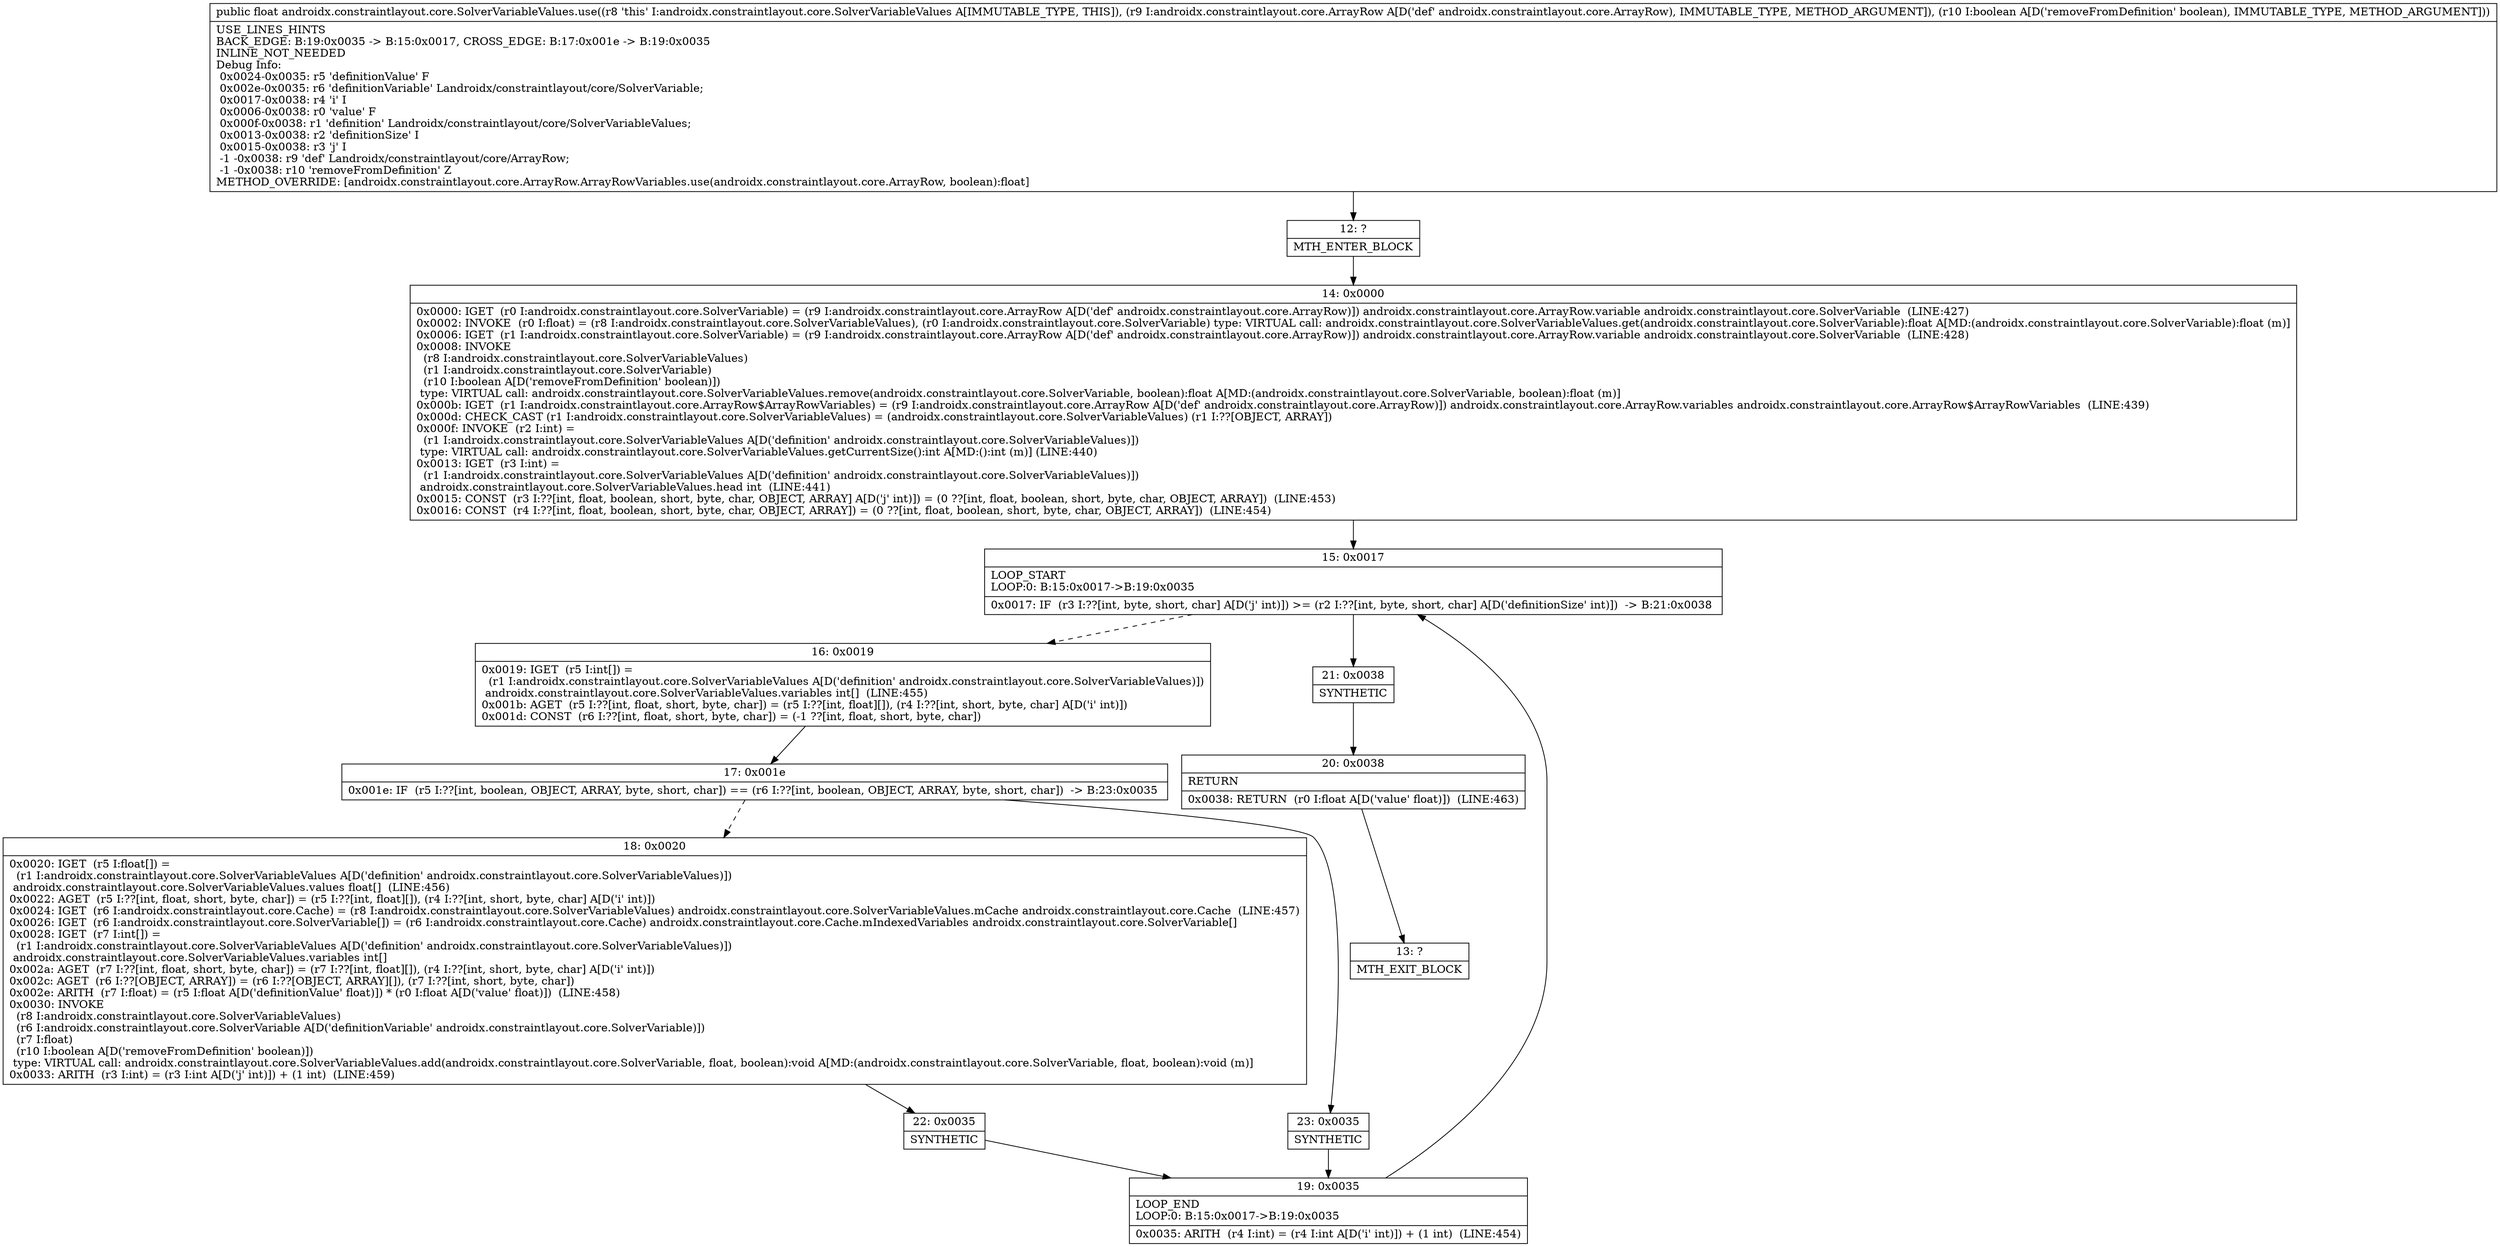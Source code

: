 digraph "CFG forandroidx.constraintlayout.core.SolverVariableValues.use(Landroidx\/constraintlayout\/core\/ArrayRow;Z)F" {
Node_12 [shape=record,label="{12\:\ ?|MTH_ENTER_BLOCK\l}"];
Node_14 [shape=record,label="{14\:\ 0x0000|0x0000: IGET  (r0 I:androidx.constraintlayout.core.SolverVariable) = (r9 I:androidx.constraintlayout.core.ArrayRow A[D('def' androidx.constraintlayout.core.ArrayRow)]) androidx.constraintlayout.core.ArrayRow.variable androidx.constraintlayout.core.SolverVariable  (LINE:427)\l0x0002: INVOKE  (r0 I:float) = (r8 I:androidx.constraintlayout.core.SolverVariableValues), (r0 I:androidx.constraintlayout.core.SolverVariable) type: VIRTUAL call: androidx.constraintlayout.core.SolverVariableValues.get(androidx.constraintlayout.core.SolverVariable):float A[MD:(androidx.constraintlayout.core.SolverVariable):float (m)]\l0x0006: IGET  (r1 I:androidx.constraintlayout.core.SolverVariable) = (r9 I:androidx.constraintlayout.core.ArrayRow A[D('def' androidx.constraintlayout.core.ArrayRow)]) androidx.constraintlayout.core.ArrayRow.variable androidx.constraintlayout.core.SolverVariable  (LINE:428)\l0x0008: INVOKE  \l  (r8 I:androidx.constraintlayout.core.SolverVariableValues)\l  (r1 I:androidx.constraintlayout.core.SolverVariable)\l  (r10 I:boolean A[D('removeFromDefinition' boolean)])\l type: VIRTUAL call: androidx.constraintlayout.core.SolverVariableValues.remove(androidx.constraintlayout.core.SolverVariable, boolean):float A[MD:(androidx.constraintlayout.core.SolverVariable, boolean):float (m)]\l0x000b: IGET  (r1 I:androidx.constraintlayout.core.ArrayRow$ArrayRowVariables) = (r9 I:androidx.constraintlayout.core.ArrayRow A[D('def' androidx.constraintlayout.core.ArrayRow)]) androidx.constraintlayout.core.ArrayRow.variables androidx.constraintlayout.core.ArrayRow$ArrayRowVariables  (LINE:439)\l0x000d: CHECK_CAST (r1 I:androidx.constraintlayout.core.SolverVariableValues) = (androidx.constraintlayout.core.SolverVariableValues) (r1 I:??[OBJECT, ARRAY]) \l0x000f: INVOKE  (r2 I:int) = \l  (r1 I:androidx.constraintlayout.core.SolverVariableValues A[D('definition' androidx.constraintlayout.core.SolverVariableValues)])\l type: VIRTUAL call: androidx.constraintlayout.core.SolverVariableValues.getCurrentSize():int A[MD:():int (m)] (LINE:440)\l0x0013: IGET  (r3 I:int) = \l  (r1 I:androidx.constraintlayout.core.SolverVariableValues A[D('definition' androidx.constraintlayout.core.SolverVariableValues)])\l androidx.constraintlayout.core.SolverVariableValues.head int  (LINE:441)\l0x0015: CONST  (r3 I:??[int, float, boolean, short, byte, char, OBJECT, ARRAY] A[D('j' int)]) = (0 ??[int, float, boolean, short, byte, char, OBJECT, ARRAY])  (LINE:453)\l0x0016: CONST  (r4 I:??[int, float, boolean, short, byte, char, OBJECT, ARRAY]) = (0 ??[int, float, boolean, short, byte, char, OBJECT, ARRAY])  (LINE:454)\l}"];
Node_15 [shape=record,label="{15\:\ 0x0017|LOOP_START\lLOOP:0: B:15:0x0017\-\>B:19:0x0035\l|0x0017: IF  (r3 I:??[int, byte, short, char] A[D('j' int)]) \>= (r2 I:??[int, byte, short, char] A[D('definitionSize' int)])  \-\> B:21:0x0038 \l}"];
Node_16 [shape=record,label="{16\:\ 0x0019|0x0019: IGET  (r5 I:int[]) = \l  (r1 I:androidx.constraintlayout.core.SolverVariableValues A[D('definition' androidx.constraintlayout.core.SolverVariableValues)])\l androidx.constraintlayout.core.SolverVariableValues.variables int[]  (LINE:455)\l0x001b: AGET  (r5 I:??[int, float, short, byte, char]) = (r5 I:??[int, float][]), (r4 I:??[int, short, byte, char] A[D('i' int)]) \l0x001d: CONST  (r6 I:??[int, float, short, byte, char]) = (\-1 ??[int, float, short, byte, char]) \l}"];
Node_17 [shape=record,label="{17\:\ 0x001e|0x001e: IF  (r5 I:??[int, boolean, OBJECT, ARRAY, byte, short, char]) == (r6 I:??[int, boolean, OBJECT, ARRAY, byte, short, char])  \-\> B:23:0x0035 \l}"];
Node_18 [shape=record,label="{18\:\ 0x0020|0x0020: IGET  (r5 I:float[]) = \l  (r1 I:androidx.constraintlayout.core.SolverVariableValues A[D('definition' androidx.constraintlayout.core.SolverVariableValues)])\l androidx.constraintlayout.core.SolverVariableValues.values float[]  (LINE:456)\l0x0022: AGET  (r5 I:??[int, float, short, byte, char]) = (r5 I:??[int, float][]), (r4 I:??[int, short, byte, char] A[D('i' int)]) \l0x0024: IGET  (r6 I:androidx.constraintlayout.core.Cache) = (r8 I:androidx.constraintlayout.core.SolverVariableValues) androidx.constraintlayout.core.SolverVariableValues.mCache androidx.constraintlayout.core.Cache  (LINE:457)\l0x0026: IGET  (r6 I:androidx.constraintlayout.core.SolverVariable[]) = (r6 I:androidx.constraintlayout.core.Cache) androidx.constraintlayout.core.Cache.mIndexedVariables androidx.constraintlayout.core.SolverVariable[] \l0x0028: IGET  (r7 I:int[]) = \l  (r1 I:androidx.constraintlayout.core.SolverVariableValues A[D('definition' androidx.constraintlayout.core.SolverVariableValues)])\l androidx.constraintlayout.core.SolverVariableValues.variables int[] \l0x002a: AGET  (r7 I:??[int, float, short, byte, char]) = (r7 I:??[int, float][]), (r4 I:??[int, short, byte, char] A[D('i' int)]) \l0x002c: AGET  (r6 I:??[OBJECT, ARRAY]) = (r6 I:??[OBJECT, ARRAY][]), (r7 I:??[int, short, byte, char]) \l0x002e: ARITH  (r7 I:float) = (r5 I:float A[D('definitionValue' float)]) * (r0 I:float A[D('value' float)])  (LINE:458)\l0x0030: INVOKE  \l  (r8 I:androidx.constraintlayout.core.SolverVariableValues)\l  (r6 I:androidx.constraintlayout.core.SolverVariable A[D('definitionVariable' androidx.constraintlayout.core.SolverVariable)])\l  (r7 I:float)\l  (r10 I:boolean A[D('removeFromDefinition' boolean)])\l type: VIRTUAL call: androidx.constraintlayout.core.SolverVariableValues.add(androidx.constraintlayout.core.SolverVariable, float, boolean):void A[MD:(androidx.constraintlayout.core.SolverVariable, float, boolean):void (m)]\l0x0033: ARITH  (r3 I:int) = (r3 I:int A[D('j' int)]) + (1 int)  (LINE:459)\l}"];
Node_22 [shape=record,label="{22\:\ 0x0035|SYNTHETIC\l}"];
Node_19 [shape=record,label="{19\:\ 0x0035|LOOP_END\lLOOP:0: B:15:0x0017\-\>B:19:0x0035\l|0x0035: ARITH  (r4 I:int) = (r4 I:int A[D('i' int)]) + (1 int)  (LINE:454)\l}"];
Node_23 [shape=record,label="{23\:\ 0x0035|SYNTHETIC\l}"];
Node_21 [shape=record,label="{21\:\ 0x0038|SYNTHETIC\l}"];
Node_20 [shape=record,label="{20\:\ 0x0038|RETURN\l|0x0038: RETURN  (r0 I:float A[D('value' float)])  (LINE:463)\l}"];
Node_13 [shape=record,label="{13\:\ ?|MTH_EXIT_BLOCK\l}"];
MethodNode[shape=record,label="{public float androidx.constraintlayout.core.SolverVariableValues.use((r8 'this' I:androidx.constraintlayout.core.SolverVariableValues A[IMMUTABLE_TYPE, THIS]), (r9 I:androidx.constraintlayout.core.ArrayRow A[D('def' androidx.constraintlayout.core.ArrayRow), IMMUTABLE_TYPE, METHOD_ARGUMENT]), (r10 I:boolean A[D('removeFromDefinition' boolean), IMMUTABLE_TYPE, METHOD_ARGUMENT]))  | USE_LINES_HINTS\lBACK_EDGE: B:19:0x0035 \-\> B:15:0x0017, CROSS_EDGE: B:17:0x001e \-\> B:19:0x0035\lINLINE_NOT_NEEDED\lDebug Info:\l  0x0024\-0x0035: r5 'definitionValue' F\l  0x002e\-0x0035: r6 'definitionVariable' Landroidx\/constraintlayout\/core\/SolverVariable;\l  0x0017\-0x0038: r4 'i' I\l  0x0006\-0x0038: r0 'value' F\l  0x000f\-0x0038: r1 'definition' Landroidx\/constraintlayout\/core\/SolverVariableValues;\l  0x0013\-0x0038: r2 'definitionSize' I\l  0x0015\-0x0038: r3 'j' I\l  \-1 \-0x0038: r9 'def' Landroidx\/constraintlayout\/core\/ArrayRow;\l  \-1 \-0x0038: r10 'removeFromDefinition' Z\lMETHOD_OVERRIDE: [androidx.constraintlayout.core.ArrayRow.ArrayRowVariables.use(androidx.constraintlayout.core.ArrayRow, boolean):float]\l}"];
MethodNode -> Node_12;Node_12 -> Node_14;
Node_14 -> Node_15;
Node_15 -> Node_16[style=dashed];
Node_15 -> Node_21;
Node_16 -> Node_17;
Node_17 -> Node_18[style=dashed];
Node_17 -> Node_23;
Node_18 -> Node_22;
Node_22 -> Node_19;
Node_19 -> Node_15;
Node_23 -> Node_19;
Node_21 -> Node_20;
Node_20 -> Node_13;
}

